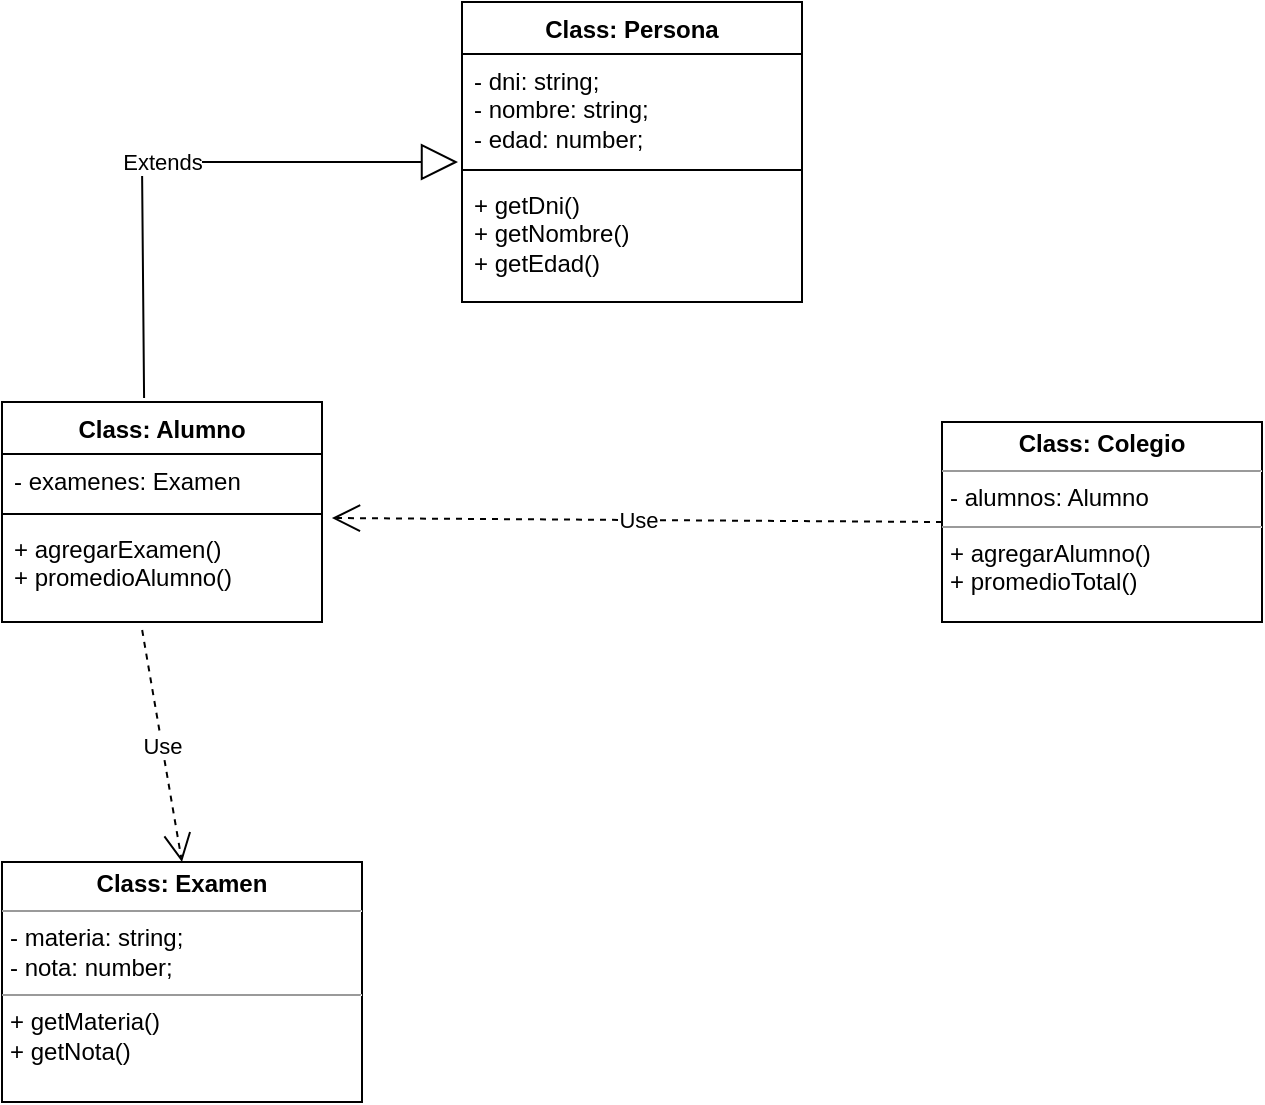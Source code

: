 <mxfile version="21.7.0" type="google">
  <diagram name="Página-1" id="6Lnx4g6p9OYNQVGF6nHv">
    <mxGraphModel dx="1674" dy="758" grid="1" gridSize="10" guides="1" tooltips="1" connect="1" arrows="1" fold="1" page="1" pageScale="1" pageWidth="827" pageHeight="1169" math="0" shadow="0">
      <root>
        <mxCell id="0" />
        <mxCell id="1" parent="0" />
        <mxCell id="Ya2cC0-9nivGFESqtsJB-1" value="Class: Alumno" style="swimlane;fontStyle=1;align=center;verticalAlign=top;childLayout=stackLayout;horizontal=1;startSize=26;horizontalStack=0;resizeParent=1;resizeParentMax=0;resizeLast=0;collapsible=1;marginBottom=0;whiteSpace=wrap;html=1;" vertex="1" parent="1">
          <mxGeometry x="90" y="260" width="160" height="110" as="geometry" />
        </mxCell>
        <mxCell id="Ya2cC0-9nivGFESqtsJB-2" value="- examenes: Examen" style="text;strokeColor=none;fillColor=none;align=left;verticalAlign=top;spacingLeft=4;spacingRight=4;overflow=hidden;rotatable=0;points=[[0,0.5],[1,0.5]];portConstraint=eastwest;whiteSpace=wrap;html=1;" vertex="1" parent="Ya2cC0-9nivGFESqtsJB-1">
          <mxGeometry y="26" width="160" height="26" as="geometry" />
        </mxCell>
        <mxCell id="Ya2cC0-9nivGFESqtsJB-3" value="" style="line;strokeWidth=1;fillColor=none;align=left;verticalAlign=middle;spacingTop=-1;spacingLeft=3;spacingRight=3;rotatable=0;labelPosition=right;points=[];portConstraint=eastwest;strokeColor=inherit;" vertex="1" parent="Ya2cC0-9nivGFESqtsJB-1">
          <mxGeometry y="52" width="160" height="8" as="geometry" />
        </mxCell>
        <mxCell id="Ya2cC0-9nivGFESqtsJB-4" value="+ agregarExamen()&lt;br&gt;+ promedioAlumno()" style="text;strokeColor=none;fillColor=none;align=left;verticalAlign=top;spacingLeft=4;spacingRight=4;overflow=hidden;rotatable=0;points=[[0,0.5],[1,0.5]];portConstraint=eastwest;whiteSpace=wrap;html=1;" vertex="1" parent="Ya2cC0-9nivGFESqtsJB-1">
          <mxGeometry y="60" width="160" height="50" as="geometry" />
        </mxCell>
        <mxCell id="Ya2cC0-9nivGFESqtsJB-5" value="Class: Persona" style="swimlane;fontStyle=1;align=center;verticalAlign=top;childLayout=stackLayout;horizontal=1;startSize=26;horizontalStack=0;resizeParent=1;resizeParentMax=0;resizeLast=0;collapsible=1;marginBottom=0;whiteSpace=wrap;html=1;" vertex="1" parent="1">
          <mxGeometry x="320" y="60" width="170" height="150" as="geometry">
            <mxRectangle x="320" y="60" width="130" height="30" as="alternateBounds" />
          </mxGeometry>
        </mxCell>
        <mxCell id="Ya2cC0-9nivGFESqtsJB-6" value="- dni: string;&lt;br&gt;- nombre: string;&lt;br&gt;- edad: number;" style="text;strokeColor=none;fillColor=none;align=left;verticalAlign=top;spacingLeft=4;spacingRight=4;overflow=hidden;rotatable=0;points=[[0,0.5],[1,0.5]];portConstraint=eastwest;whiteSpace=wrap;html=1;" vertex="1" parent="Ya2cC0-9nivGFESqtsJB-5">
          <mxGeometry y="26" width="170" height="54" as="geometry" />
        </mxCell>
        <mxCell id="Ya2cC0-9nivGFESqtsJB-7" value="" style="line;strokeWidth=1;fillColor=none;align=left;verticalAlign=middle;spacingTop=-1;spacingLeft=3;spacingRight=3;rotatable=0;labelPosition=right;points=[];portConstraint=eastwest;strokeColor=inherit;" vertex="1" parent="Ya2cC0-9nivGFESqtsJB-5">
          <mxGeometry y="80" width="170" height="8" as="geometry" />
        </mxCell>
        <mxCell id="Ya2cC0-9nivGFESqtsJB-8" value="+ getDni()&lt;br&gt;+ getNombre()&lt;br&gt;+ getEdad()" style="text;strokeColor=none;fillColor=none;align=left;verticalAlign=top;spacingLeft=4;spacingRight=4;overflow=hidden;rotatable=0;points=[[0,0.5],[1,0.5]];portConstraint=eastwest;whiteSpace=wrap;html=1;" vertex="1" parent="Ya2cC0-9nivGFESqtsJB-5">
          <mxGeometry y="88" width="170" height="62" as="geometry" />
        </mxCell>
        <mxCell id="Ya2cC0-9nivGFESqtsJB-9" value="Extends" style="endArrow=block;endSize=16;endFill=0;html=1;rounded=0;exitX=0.444;exitY=-0.018;exitDx=0;exitDy=0;exitPerimeter=0;" edge="1" parent="1" source="Ya2cC0-9nivGFESqtsJB-1">
          <mxGeometry x="-0.074" width="160" relative="1" as="geometry">
            <mxPoint x="370" y="350" as="sourcePoint" />
            <mxPoint x="318" y="140" as="targetPoint" />
            <Array as="points">
              <mxPoint x="160" y="140" />
            </Array>
            <mxPoint as="offset" />
          </mxGeometry>
        </mxCell>
        <mxCell id="Ya2cC0-9nivGFESqtsJB-10" value="&lt;p style=&quot;margin:0px;margin-top:4px;text-align:center;&quot;&gt;&lt;b&gt;Class: Colegio&lt;/b&gt;&lt;/p&gt;&lt;hr size=&quot;1&quot;&gt;&lt;p style=&quot;margin:0px;margin-left:4px;&quot;&gt;- alumnos: Alumno&lt;/p&gt;&lt;hr size=&quot;1&quot;&gt;&lt;p style=&quot;margin:0px;margin-left:4px;&quot;&gt;+ agregarAlumno()&lt;/p&gt;&lt;p style=&quot;margin:0px;margin-left:4px;&quot;&gt;+ promedioTotal()&lt;/p&gt;" style="verticalAlign=top;align=left;overflow=fill;fontSize=12;fontFamily=Helvetica;html=1;whiteSpace=wrap;" vertex="1" parent="1">
          <mxGeometry x="560" y="270" width="160" height="100" as="geometry" />
        </mxCell>
        <mxCell id="Ya2cC0-9nivGFESqtsJB-11" value="Use" style="endArrow=open;endSize=12;dashed=1;html=1;rounded=0;entryX=1.031;entryY=1.231;entryDx=0;entryDy=0;entryPerimeter=0;exitX=0;exitY=0.5;exitDx=0;exitDy=0;" edge="1" parent="1" source="Ya2cC0-9nivGFESqtsJB-10" target="Ya2cC0-9nivGFESqtsJB-2">
          <mxGeometry width="160" relative="1" as="geometry">
            <mxPoint x="370" y="350" as="sourcePoint" />
            <mxPoint x="530" y="350" as="targetPoint" />
          </mxGeometry>
        </mxCell>
        <mxCell id="Ya2cC0-9nivGFESqtsJB-12" value="&lt;p style=&quot;margin:0px;margin-top:4px;text-align:center;&quot;&gt;&lt;b&gt;Class: Examen&lt;/b&gt;&lt;/p&gt;&lt;hr size=&quot;1&quot;&gt;&lt;p style=&quot;margin:0px;margin-left:4px;&quot;&gt;- materia: string;&lt;/p&gt;&lt;p style=&quot;margin:0px;margin-left:4px;&quot;&gt;- nota: number;&lt;/p&gt;&lt;hr size=&quot;1&quot;&gt;&lt;p style=&quot;margin:0px;margin-left:4px;&quot;&gt;+ getMateria()&lt;/p&gt;&lt;p style=&quot;margin:0px;margin-left:4px;&quot;&gt;+ getNota()&lt;/p&gt;" style="verticalAlign=top;align=left;overflow=fill;fontSize=12;fontFamily=Helvetica;html=1;whiteSpace=wrap;" vertex="1" parent="1">
          <mxGeometry x="90" y="490" width="180" height="120" as="geometry" />
        </mxCell>
        <mxCell id="Ya2cC0-9nivGFESqtsJB-13" value="Use" style="endArrow=open;endSize=12;dashed=1;html=1;rounded=0;entryX=0.5;entryY=0;entryDx=0;entryDy=0;exitX=0.438;exitY=1.08;exitDx=0;exitDy=0;exitPerimeter=0;" edge="1" parent="1" source="Ya2cC0-9nivGFESqtsJB-4" target="Ya2cC0-9nivGFESqtsJB-12">
          <mxGeometry width="160" relative="1" as="geometry">
            <mxPoint x="570" y="330" as="sourcePoint" />
            <mxPoint x="265" y="328" as="targetPoint" />
          </mxGeometry>
        </mxCell>
      </root>
    </mxGraphModel>
  </diagram>
</mxfile>
